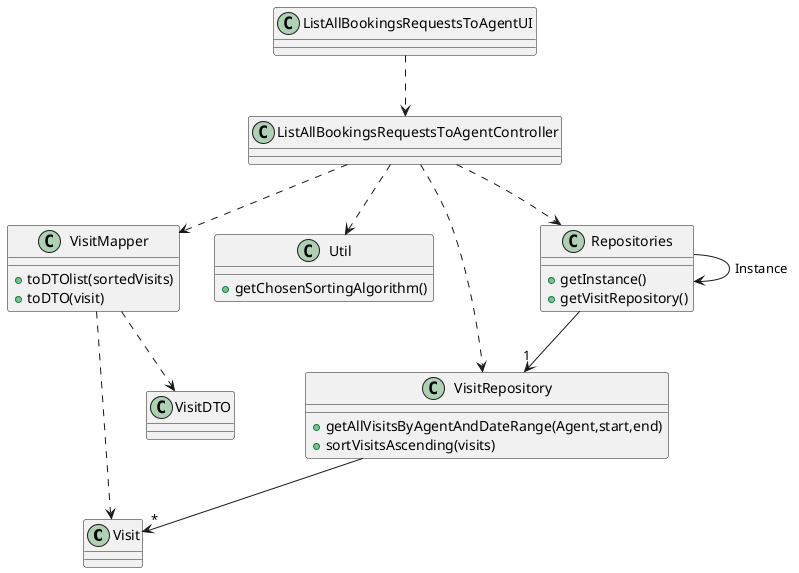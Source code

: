 @startuml

class Visit {
  
}

class VisitMapper {
  
    +toDTOlist(sortedVisits)
    +toDTO(visit)

}

class VisitDTO {
  
}

class Util {
  
    +getChosenSortingAlgorithm()
    

}


class ListAllBookingsRequestsToAgentUI {

    

}

class ListAllBookingsRequestsToAgentController {

  
}

class VisitRepository {

    +getAllVisitsByAgentAndDateRange(Agent,start,end)
    +sortVisitsAscending(visits)

}




class Repositories {

    +getInstance()
    +getVisitRepository()

}


ListAllBookingsRequestsToAgentUI -[dashed]-> ListAllBookingsRequestsToAgentController
ListAllBookingsRequestsToAgentController-[dashed]-> Repositories
ListAllBookingsRequestsToAgentController-[dashed]-> VisitRepository
ListAllBookingsRequestsToAgentController-[dashed]-> VisitMapper
ListAllBookingsRequestsToAgentController-[dashed]-> Util
VisitMapper -[dashed]-> VisitDTO
VisitMapper -[dashed]-> Visit


VisitRepository -down-> "*" Visit

Repositories --> Repositories: Instance

Repositories -->"1" VisitRepository






@enduml
